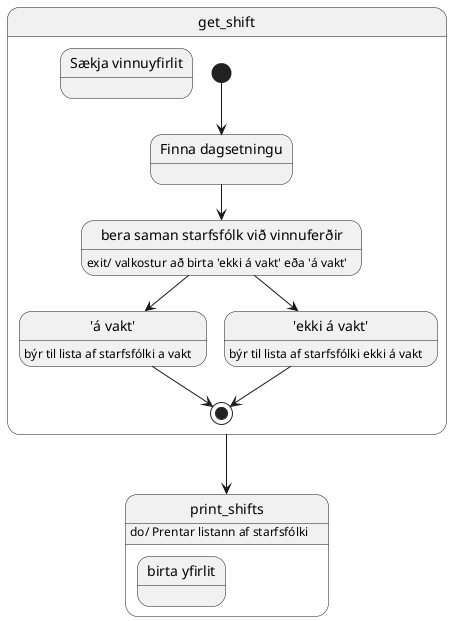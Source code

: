 @startuml 
  
state get_shift {
  state get_shift as "Sækja vinnuyfirlit"
  state input_date as "Finna dagsetningu"
  state staff_voyages as "bera saman starfsfólk við vinnuferðir"
    staff_voyages : exit/ valkostur að birta 'ekki á vakt' eða 'á vakt'
  state get_on_shift as "'á vakt'"
    get_on_shift : býr til lista af starfsfólki a vakt
  state get_off_shift as "'ekki á vakt'"
    get_off_shift : býr til lista af starfsfólki ekki á vakt

  [*] --> input_date
  input_date --> staff_voyages
  staff_voyages --> get_on_shift
  staff_voyages --> get_off_shift
  get_off_shift --> [*]
  get_on_shift --> [*]
}

state print_shifts {
  state print_shifts as "birta yfirlit"
    print_shifts : do/ Prentar listann af starfsfólki
}

get_shift --> print_shifts

@enduml